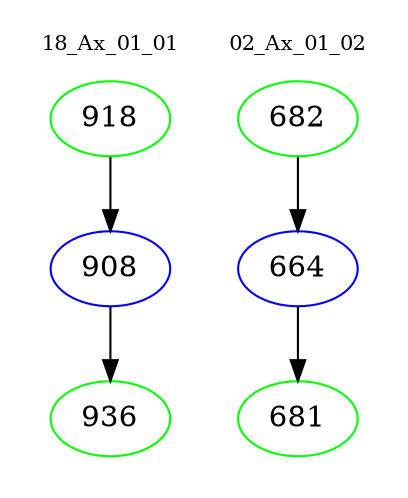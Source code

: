 digraph{
subgraph cluster_0 {
color = white
label = "18_Ax_01_01";
fontsize=10;
T0_918 [label="918", color="green"]
T0_918 -> T0_908 [color="black"]
T0_908 [label="908", color="blue"]
T0_908 -> T0_936 [color="black"]
T0_936 [label="936", color="green"]
}
subgraph cluster_1 {
color = white
label = "02_Ax_01_02";
fontsize=10;
T1_682 [label="682", color="green"]
T1_682 -> T1_664 [color="black"]
T1_664 [label="664", color="blue"]
T1_664 -> T1_681 [color="black"]
T1_681 [label="681", color="green"]
}
}
